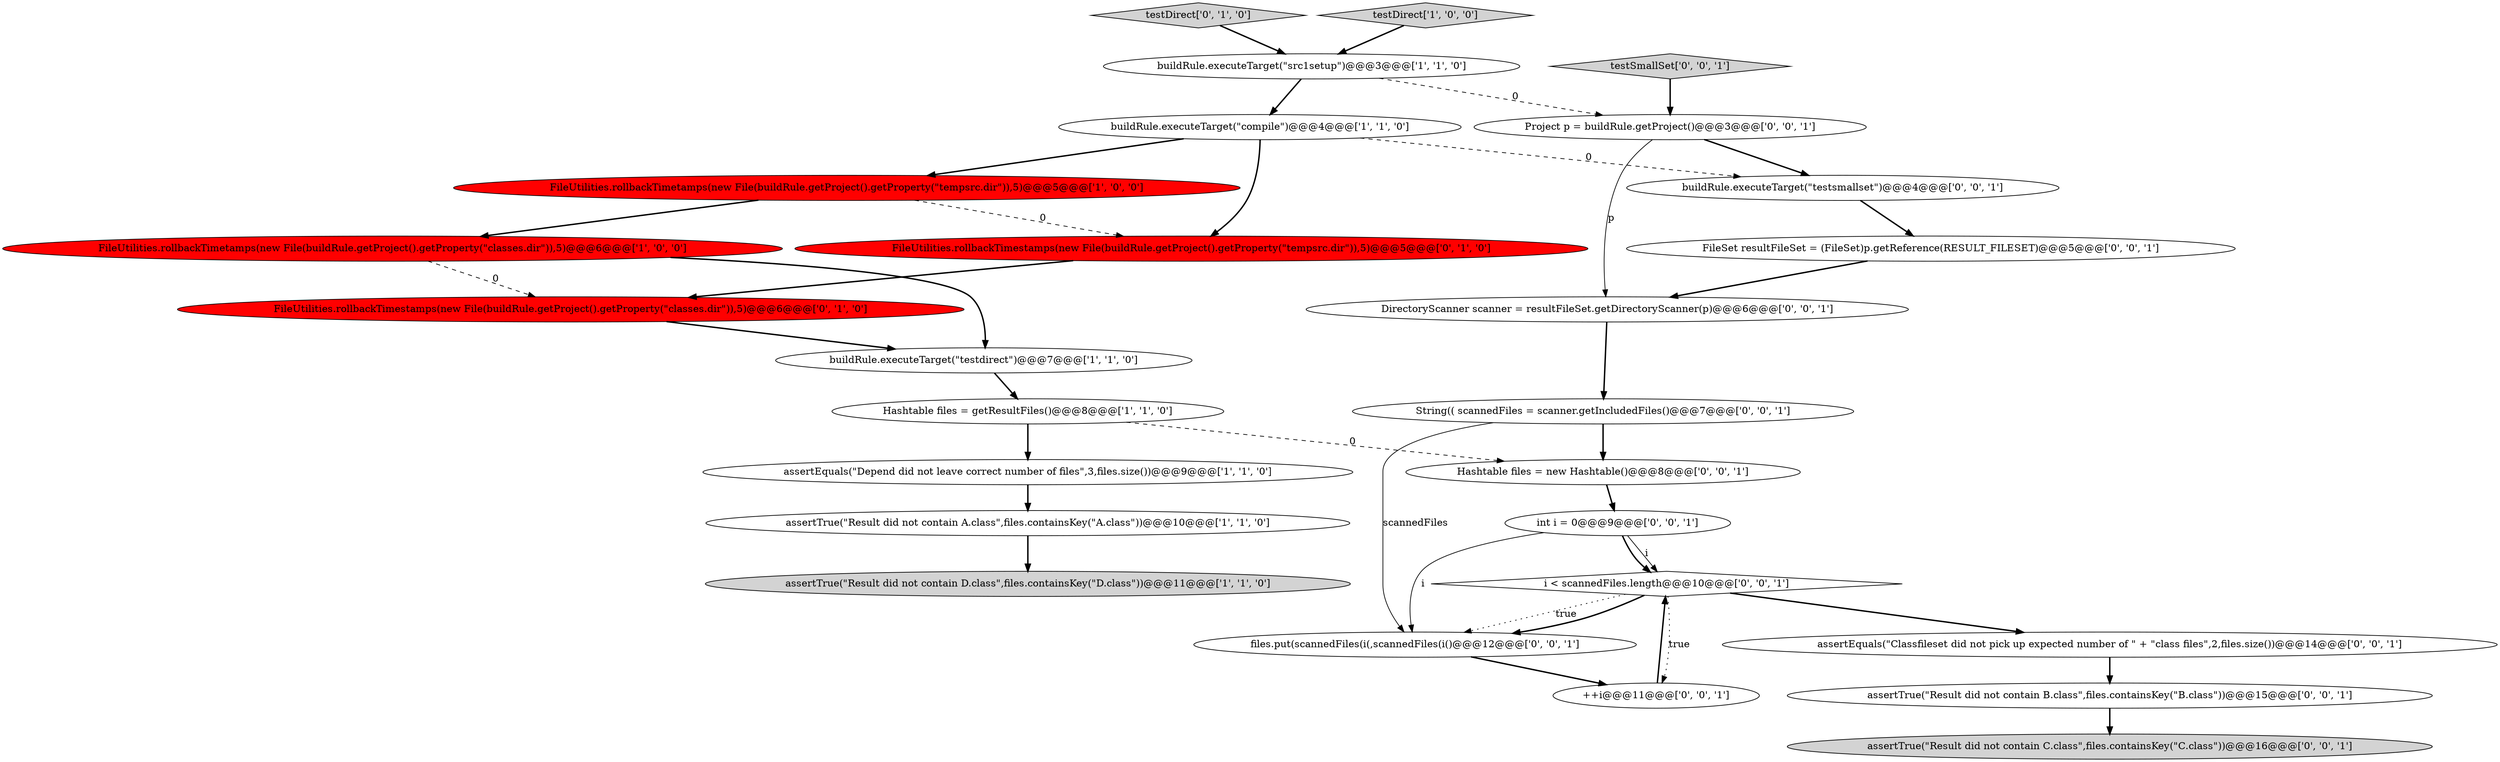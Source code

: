 digraph {
6 [style = filled, label = "buildRule.executeTarget(\"compile\")@@@4@@@['1', '1', '0']", fillcolor = white, shape = ellipse image = "AAA0AAABBB1BBB"];
1 [style = filled, label = "assertEquals(\"Depend did not leave correct number of files\",3,files.size())@@@9@@@['1', '1', '0']", fillcolor = white, shape = ellipse image = "AAA0AAABBB1BBB"];
11 [style = filled, label = "testDirect['0', '1', '0']", fillcolor = lightgray, shape = diamond image = "AAA0AAABBB2BBB"];
15 [style = filled, label = "assertTrue(\"Result did not contain C.class\",files.containsKey(\"C.class\"))@@@16@@@['0', '0', '1']", fillcolor = lightgray, shape = ellipse image = "AAA0AAABBB3BBB"];
19 [style = filled, label = "Project p = buildRule.getProject()@@@3@@@['0', '0', '1']", fillcolor = white, shape = ellipse image = "AAA0AAABBB3BBB"];
21 [style = filled, label = "i < scannedFiles.length@@@10@@@['0', '0', '1']", fillcolor = white, shape = diamond image = "AAA0AAABBB3BBB"];
26 [style = filled, label = "int i = 0@@@9@@@['0', '0', '1']", fillcolor = white, shape = ellipse image = "AAA0AAABBB3BBB"];
3 [style = filled, label = "assertTrue(\"Result did not contain D.class\",files.containsKey(\"D.class\"))@@@11@@@['1', '1', '0']", fillcolor = lightgray, shape = ellipse image = "AAA0AAABBB1BBB"];
4 [style = filled, label = "testDirect['1', '0', '0']", fillcolor = lightgray, shape = diamond image = "AAA0AAABBB1BBB"];
9 [style = filled, label = "FileUtilities.rollbackTimetamps(new File(buildRule.getProject().getProperty(\"tempsrc.dir\")),5)@@@5@@@['1', '0', '0']", fillcolor = red, shape = ellipse image = "AAA1AAABBB1BBB"];
16 [style = filled, label = "assertTrue(\"Result did not contain B.class\",files.containsKey(\"B.class\"))@@@15@@@['0', '0', '1']", fillcolor = white, shape = ellipse image = "AAA0AAABBB3BBB"];
20 [style = filled, label = "DirectoryScanner scanner = resultFileSet.getDirectoryScanner(p)@@@6@@@['0', '0', '1']", fillcolor = white, shape = ellipse image = "AAA0AAABBB3BBB"];
17 [style = filled, label = "files.put(scannedFiles(i(,scannedFiles(i()@@@12@@@['0', '0', '1']", fillcolor = white, shape = ellipse image = "AAA0AAABBB3BBB"];
7 [style = filled, label = "Hashtable files = getResultFiles()@@@8@@@['1', '1', '0']", fillcolor = white, shape = ellipse image = "AAA0AAABBB1BBB"];
12 [style = filled, label = "FileUtilities.rollbackTimestamps(new File(buildRule.getProject().getProperty(\"classes.dir\")),5)@@@6@@@['0', '1', '0']", fillcolor = red, shape = ellipse image = "AAA1AAABBB2BBB"];
8 [style = filled, label = "buildRule.executeTarget(\"src1setup\")@@@3@@@['1', '1', '0']", fillcolor = white, shape = ellipse image = "AAA0AAABBB1BBB"];
25 [style = filled, label = "String(( scannedFiles = scanner.getIncludedFiles()@@@7@@@['0', '0', '1']", fillcolor = white, shape = ellipse image = "AAA0AAABBB3BBB"];
0 [style = filled, label = "assertTrue(\"Result did not contain A.class\",files.containsKey(\"A.class\"))@@@10@@@['1', '1', '0']", fillcolor = white, shape = ellipse image = "AAA0AAABBB1BBB"];
24 [style = filled, label = "++i@@@11@@@['0', '0', '1']", fillcolor = white, shape = ellipse image = "AAA0AAABBB3BBB"];
14 [style = filled, label = "Hashtable files = new Hashtable()@@@8@@@['0', '0', '1']", fillcolor = white, shape = ellipse image = "AAA0AAABBB3BBB"];
18 [style = filled, label = "buildRule.executeTarget(\"testsmallset\")@@@4@@@['0', '0', '1']", fillcolor = white, shape = ellipse image = "AAA0AAABBB3BBB"];
2 [style = filled, label = "buildRule.executeTarget(\"testdirect\")@@@7@@@['1', '1', '0']", fillcolor = white, shape = ellipse image = "AAA0AAABBB1BBB"];
22 [style = filled, label = "testSmallSet['0', '0', '1']", fillcolor = lightgray, shape = diamond image = "AAA0AAABBB3BBB"];
23 [style = filled, label = "assertEquals(\"Classfileset did not pick up expected number of \" + \"class files\",2,files.size())@@@14@@@['0', '0', '1']", fillcolor = white, shape = ellipse image = "AAA0AAABBB3BBB"];
5 [style = filled, label = "FileUtilities.rollbackTimetamps(new File(buildRule.getProject().getProperty(\"classes.dir\")),5)@@@6@@@['1', '0', '0']", fillcolor = red, shape = ellipse image = "AAA1AAABBB1BBB"];
13 [style = filled, label = "FileSet resultFileSet = (FileSet)p.getReference(RESULT_FILESET)@@@5@@@['0', '0', '1']", fillcolor = white, shape = ellipse image = "AAA0AAABBB3BBB"];
10 [style = filled, label = "FileUtilities.rollbackTimestamps(new File(buildRule.getProject().getProperty(\"tempsrc.dir\")),5)@@@5@@@['0', '1', '0']", fillcolor = red, shape = ellipse image = "AAA1AAABBB2BBB"];
0->3 [style = bold, label=""];
16->15 [style = bold, label=""];
19->20 [style = solid, label="p"];
8->19 [style = dashed, label="0"];
23->16 [style = bold, label=""];
19->18 [style = bold, label=""];
9->10 [style = dashed, label="0"];
7->1 [style = bold, label=""];
5->12 [style = dashed, label="0"];
22->19 [style = bold, label=""];
7->14 [style = dashed, label="0"];
8->6 [style = bold, label=""];
21->17 [style = dotted, label="true"];
1->0 [style = bold, label=""];
25->14 [style = bold, label=""];
20->25 [style = bold, label=""];
26->21 [style = solid, label="i"];
26->21 [style = bold, label=""];
6->18 [style = dashed, label="0"];
14->26 [style = bold, label=""];
5->2 [style = bold, label=""];
12->2 [style = bold, label=""];
17->24 [style = bold, label=""];
21->24 [style = dotted, label="true"];
24->21 [style = bold, label=""];
10->12 [style = bold, label=""];
6->10 [style = bold, label=""];
18->13 [style = bold, label=""];
9->5 [style = bold, label=""];
4->8 [style = bold, label=""];
11->8 [style = bold, label=""];
26->17 [style = solid, label="i"];
2->7 [style = bold, label=""];
6->9 [style = bold, label=""];
25->17 [style = solid, label="scannedFiles"];
21->23 [style = bold, label=""];
21->17 [style = bold, label=""];
13->20 [style = bold, label=""];
}
